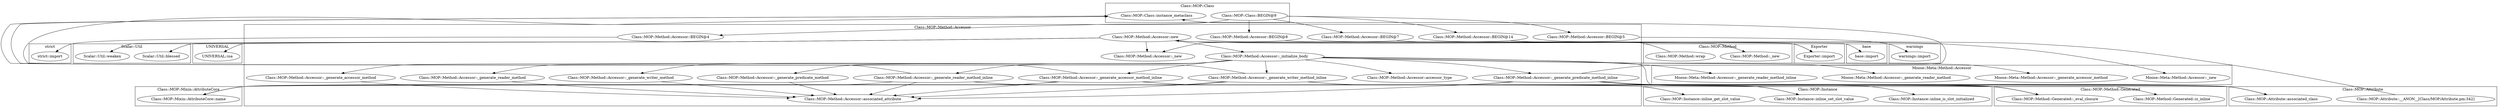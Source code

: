 digraph {
graph [overlap=false]
subgraph cluster_Class_MOP_Method_Accessor {
	label="Class::MOP::Method::Accessor";
	"Class::MOP::Method::Accessor::_generate_accessor_method_inline";
	"Class::MOP::Method::Accessor::_generate_predicate_method";
	"Class::MOP::Method::Accessor::_generate_writer_method_inline";
	"Class::MOP::Method::Accessor::_new";
	"Class::MOP::Method::Accessor::BEGIN@7";
	"Class::MOP::Method::Accessor::_generate_accessor_method";
	"Class::MOP::Method::Accessor::BEGIN@14";
	"Class::MOP::Method::Accessor::_initialize_body";
	"Class::MOP::Method::Accessor::accessor_type";
	"Class::MOP::Method::Accessor::BEGIN@5";
	"Class::MOP::Method::Accessor::BEGIN@8";
	"Class::MOP::Method::Accessor::_generate_reader_method";
	"Class::MOP::Method::Accessor::_generate_reader_method_inline";
	"Class::MOP::Method::Accessor::_generate_writer_method";
	"Class::MOP::Method::Accessor::associated_attribute";
	"Class::MOP::Method::Accessor::BEGIN@4";
	"Class::MOP::Method::Accessor::new";
	"Class::MOP::Method::Accessor::_generate_predicate_method_inline";
}
subgraph cluster_warnings {
	label="warnings";
	"warnings::import";
}
subgraph cluster_base {
	label="base";
	"base::import";
}
subgraph cluster_Class_MOP_Method_Generated {
	label="Class::MOP::Method::Generated";
	"Class::MOP::Method::Generated::_eval_closure";
	"Class::MOP::Method::Generated::is_inline";
}
subgraph cluster_strict {
	label="strict";
	"strict::import";
}
subgraph cluster_Class_MOP_Instance {
	label="Class::MOP::Instance";
	"Class::MOP::Instance::inline_is_slot_initialized";
	"Class::MOP::Instance::inline_get_slot_value";
	"Class::MOP::Instance::inline_set_slot_value";
}
subgraph cluster_Class_MOP_Class {
	label="Class::MOP::Class";
	"Class::MOP::Class::BEGIN@9";
	"Class::MOP::Class::instance_metaclass";
}
subgraph cluster_Exporter {
	label="Exporter";
	"Exporter::import";
}
subgraph cluster_Class_MOP_Attribute {
	label="Class::MOP::Attribute";
	"Class::MOP::Attribute::__ANON__[Class/MOP/Attribute.pm:342]";
	"Class::MOP::Attribute::associated_class";
}
subgraph cluster_Scalar_Util {
	label="Scalar::Util";
	"Scalar::Util::blessed";
	"Scalar::Util::weaken";
}
subgraph cluster_UNIVERSAL {
	label="UNIVERSAL";
	"UNIVERSAL::isa";
}
subgraph cluster_Class_MOP_Mixin_AttributeCore {
	label="Class::MOP::Mixin::AttributeCore";
	"Class::MOP::Mixin::AttributeCore::name";
}
subgraph cluster_Moose_Meta_Method_Accessor {
	label="Moose::Meta::Method::Accessor";
	"Moose::Meta::Method::Accessor::_generate_reader_method_inline";
	"Moose::Meta::Method::Accessor::_generate_accessor_method";
	"Moose::Meta::Method::Accessor::_generate_reader_method";
	"Moose::Meta::Method::Accessor::_new";
}
subgraph cluster_Class_MOP_Method {
	label="Class::MOP::Method";
	"Class::MOP::Method::_new";
	"Class::MOP::Method::wrap";
}
"Class::MOP::Method::Accessor::BEGIN@7" -> "Exporter::import";
"Class::MOP::Method::Accessor::BEGIN@8" -> "Exporter::import";
"Class::MOP::Method::Accessor::_generate_accessor_method_inline" -> "Class::MOP::Class::instance_metaclass";
"Class::MOP::Method::Accessor::_generate_writer_method_inline" -> "Class::MOP::Class::instance_metaclass";
"Class::MOP::Method::Accessor::_generate_reader_method_inline" -> "Class::MOP::Class::instance_metaclass";
"Class::MOP::Method::Accessor::_generate_predicate_method_inline" -> "Class::MOP::Class::instance_metaclass";
"Class::MOP::Method::Accessor::_initialize_body" -> "Class::MOP::Method::Accessor::_generate_reader_method_inline";
"Class::MOP::Method::Accessor::new" -> "Scalar::Util::blessed";
"Class::MOP::Method::Accessor::_initialize_body" -> "Class::MOP::Method::Generated::is_inline";
"Class::MOP::Method::Accessor::_initialize_body" -> "Class::MOP::Method::Accessor::_generate_accessor_method_inline";
"Class::MOP::Method::Accessor::_generate_predicate_method_inline" -> "Class::MOP::Instance::inline_is_slot_initialized";
"Class::MOP::Class::BEGIN@9" -> "Class::MOP::Method::Accessor::BEGIN@5";
"Class::MOP::Method::Accessor::_initialize_body" -> "Class::MOP::Method::Accessor::_generate_writer_method_inline";
"Class::MOP::Method::Accessor::_initialize_body" -> "Moose::Meta::Method::Accessor::_generate_reader_method_inline";
"Class::MOP::Method::Accessor::_initialize_body" -> "Class::MOP::Method::Accessor::_generate_accessor_method";
"Class::MOP::Method::Accessor::new" -> "Class::MOP::Method::_new";
"Class::MOP::Method::Accessor::BEGIN@14" -> "base::import";
"Class::MOP::Method::Accessor::BEGIN@5" -> "warnings::import";
"Class::MOP::Class::BEGIN@9" -> "Class::MOP::Method::Accessor::BEGIN@14";
"Class::MOP::Method::Accessor::_generate_reader_method" -> "Class::MOP::Method::Accessor::associated_attribute";
"Class::MOP::Method::Accessor::_generate_accessor_method_inline" -> "Class::MOP::Method::Accessor::associated_attribute";
"Class::MOP::Method::Accessor::_generate_predicate_method" -> "Class::MOP::Method::Accessor::associated_attribute";
"Class::MOP::Method::Accessor::_generate_writer_method_inline" -> "Class::MOP::Method::Accessor::associated_attribute";
"Class::MOP::Method::Accessor::_generate_accessor_method" -> "Class::MOP::Method::Accessor::associated_attribute";
"Class::MOP::Method::Accessor::_generate_reader_method_inline" -> "Class::MOP::Method::Accessor::associated_attribute";
"Class::MOP::Method::Accessor::_generate_writer_method" -> "Class::MOP::Method::Accessor::associated_attribute";
"Class::MOP::Method::Accessor::_generate_predicate_method_inline" -> "Class::MOP::Method::Accessor::associated_attribute";
"Class::MOP::Method::Accessor::_initialize_body" -> "Moose::Meta::Method::Accessor::_generate_reader_method";
"Class::MOP::Method::Accessor::new" -> "Moose::Meta::Method::Accessor::_new";
"Class::MOP::Method::Accessor::_initialize_body" -> "Moose::Meta::Method::Accessor::_generate_accessor_method";
"Class::MOP::Method::Accessor::BEGIN@4" -> "strict::import";
"Class::MOP::Method::Accessor::_initialize_body" -> "Class::MOP::Method::Accessor::_generate_predicate_method";
"Class::MOP::Class::BEGIN@9" -> "Class::MOP::Method::Accessor::BEGIN@7";
"Class::MOP::Method::wrap" -> "Class::MOP::Method::Accessor::_new";
"Class::MOP::Method::Accessor::new" -> "Class::MOP::Method::Accessor::_new";
"Class::MOP::Method::Accessor::new" -> "Class::MOP::Method::Accessor::_initialize_body";
"Class::MOP::Method::Accessor::_initialize_body" -> "Class::MOP::Method::Accessor::_generate_reader_method";
"Class::MOP::Method::Accessor::_initialize_body" -> "Class::MOP::Method::Accessor::accessor_type";
"Class::MOP::Method::Accessor::_initialize_body" -> "Class::MOP::Method::Accessor::_generate_writer_method";
"Class::MOP::Method::Accessor::new" -> "Scalar::Util::weaken";
"Class::MOP::Method::Accessor::new" -> "UNIVERSAL::isa";
"Class::MOP::Class::BEGIN@9" -> "Class::MOP::Method::Accessor::BEGIN@8";
"Class::MOP::Method::Accessor::_generate_accessor_method_inline" -> "Class::MOP::Attribute::associated_class";
"Class::MOP::Method::Accessor::_generate_writer_method_inline" -> "Class::MOP::Attribute::associated_class";
"Class::MOP::Method::Accessor::_generate_reader_method_inline" -> "Class::MOP::Attribute::associated_class";
"Class::MOP::Method::Accessor::_generate_predicate_method_inline" -> "Class::MOP::Attribute::associated_class";
"Class::MOP::Method::Accessor::_generate_accessor_method_inline" -> "Class::MOP::Method::Generated::_eval_closure";
"Class::MOP::Method::Accessor::_generate_writer_method_inline" -> "Class::MOP::Method::Generated::_eval_closure";
"Class::MOP::Method::Accessor::_generate_reader_method_inline" -> "Class::MOP::Method::Generated::_eval_closure";
"Class::MOP::Method::Accessor::_generate_predicate_method_inline" -> "Class::MOP::Method::Generated::_eval_closure";
"Class::MOP::Method::Accessor::_generate_accessor_method_inline" -> "Class::MOP::Mixin::AttributeCore::name";
"Class::MOP::Method::Accessor::_generate_writer_method_inline" -> "Class::MOP::Mixin::AttributeCore::name";
"Class::MOP::Method::Accessor::_generate_reader_method_inline" -> "Class::MOP::Mixin::AttributeCore::name";
"Class::MOP::Method::Accessor::_generate_predicate_method_inline" -> "Class::MOP::Mixin::AttributeCore::name";
"Class::MOP::Method::Accessor::_generate_accessor_method_inline" -> "Class::MOP::Instance::inline_set_slot_value";
"Class::MOP::Method::Accessor::_generate_writer_method_inline" -> "Class::MOP::Instance::inline_set_slot_value";
"Class::MOP::Method::Accessor::_generate_accessor_method_inline" -> "Class::MOP::Instance::inline_get_slot_value";
"Class::MOP::Method::Accessor::_generate_reader_method_inline" -> "Class::MOP::Instance::inline_get_slot_value";
"Class::MOP::Class::BEGIN@9" -> "Class::MOP::Method::Accessor::BEGIN@4";
"Class::MOP::Attribute::__ANON__[Class/MOP/Attribute.pm:342]" -> "Class::MOP::Method::Accessor::new";
"Class::MOP::Method::Accessor::_initialize_body" -> "Class::MOP::Method::Accessor::_generate_predicate_method_inline";
}
